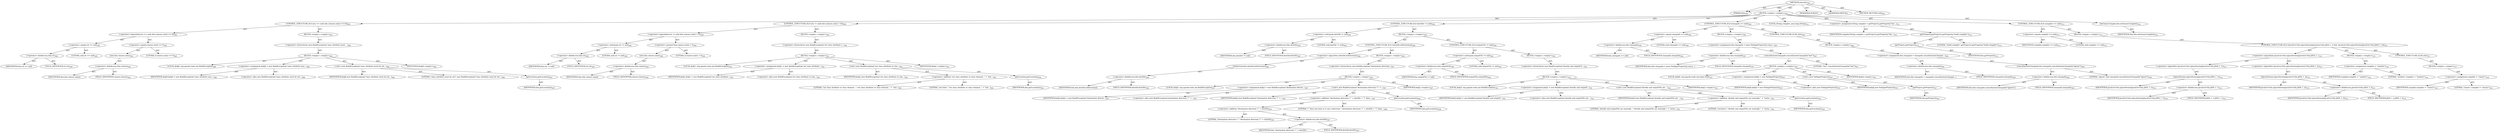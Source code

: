 digraph "execute" {  
"111669149713" [label = <(METHOD,execute)<SUB>282</SUB>> ]
"115964117006" [label = <(PARAM,this)<SUB>282</SUB>> ]
"25769803799" [label = <(BLOCK,&lt;empty&gt;,&lt;empty&gt;)<SUB>282</SUB>> ]
"47244640262" [label = <(CONTROL_STRUCTURE,IF,if ((cls == null) &amp;&amp; (classes.size() == 0)))<SUB>285</SUB>> ]
"30064771134" [label = <(&lt;operator&gt;.logicalAnd,(cls == null) &amp;&amp; (classes.size() == 0))<SUB>285</SUB>> ]
"30064771135" [label = <(&lt;operator&gt;.equals,cls == null)<SUB>285</SUB>> ]
"30064771136" [label = <(&lt;operator&gt;.fieldAccess,this.cls)<SUB>285</SUB>> ]
"68719476799" [label = <(IDENTIFIER,this,cls == null)> ]
"55834574873" [label = <(FIELD_IDENTIFIER,cls,cls)<SUB>285</SUB>> ]
"90194313221" [label = <(LITERAL,null,cls == null)<SUB>285</SUB>> ]
"30064771137" [label = <(&lt;operator&gt;.equals,classes.size() == 0)<SUB>285</SUB>> ]
"30064771138" [label = <(size,this.classes.size())<SUB>285</SUB>> ]
"30064771139" [label = <(&lt;operator&gt;.fieldAccess,this.classes)<SUB>285</SUB>> ]
"68719476800" [label = <(IDENTIFIER,this,this.classes.size())> ]
"55834574874" [label = <(FIELD_IDENTIFIER,classes,classes)<SUB>285</SUB>> ]
"90194313222" [label = <(LITERAL,0,classes.size() == 0)<SUB>285</SUB>> ]
"25769803800" [label = <(BLOCK,&lt;empty&gt;,&lt;empty&gt;)<SUB>285</SUB>> ]
"30064771140" [label = <(&lt;operator&gt;.throw,throw new BuildException(&quot;class attribute must ...)<SUB>286</SUB>> ]
"25769803801" [label = <(BLOCK,&lt;empty&gt;,&lt;empty&gt;)<SUB>286</SUB>> ]
"94489280513" [label = <(LOCAL,$obj0: org.apache.tools.ant.BuildException)<SUB>286</SUB>> ]
"30064771141" [label = <(&lt;operator&gt;.assignment,$obj0 = new BuildException(&quot;class attribute mus...)<SUB>286</SUB>> ]
"68719476801" [label = <(IDENTIFIER,$obj0,$obj0 = new BuildException(&quot;class attribute mus...)<SUB>286</SUB>> ]
"30064771142" [label = <(&lt;operator&gt;.alloc,new BuildException(&quot;class attribute must be set...)<SUB>286</SUB>> ]
"30064771143" [label = <(&lt;init&gt;,new BuildException(&quot;class attribute must be set...)<SUB>286</SUB>> ]
"68719476802" [label = <(IDENTIFIER,$obj0,new BuildException(&quot;class attribute must be set...)<SUB>286</SUB>> ]
"90194313223" [label = <(LITERAL,&quot;class attribute must be set!&quot;,new BuildException(&quot;class attribute must be set...)<SUB>286</SUB>> ]
"30064771144" [label = <(getLocation,getLocation())<SUB>287</SUB>> ]
"68719476751" [label = <(IDENTIFIER,this,getLocation())<SUB>287</SUB>> ]
"68719476803" [label = <(IDENTIFIER,$obj0,&lt;empty&gt;)<SUB>286</SUB>> ]
"47244640263" [label = <(CONTROL_STRUCTURE,IF,if ((cls != null) &amp;&amp; (classes.size() &gt; 0)))<SUB>290</SUB>> ]
"30064771145" [label = <(&lt;operator&gt;.logicalAnd,(cls != null) &amp;&amp; (classes.size() &gt; 0))<SUB>290</SUB>> ]
"30064771146" [label = <(&lt;operator&gt;.notEquals,cls != null)<SUB>290</SUB>> ]
"30064771147" [label = <(&lt;operator&gt;.fieldAccess,this.cls)<SUB>290</SUB>> ]
"68719476804" [label = <(IDENTIFIER,this,cls != null)> ]
"55834574875" [label = <(FIELD_IDENTIFIER,cls,cls)<SUB>290</SUB>> ]
"90194313224" [label = <(LITERAL,null,cls != null)<SUB>290</SUB>> ]
"30064771148" [label = <(&lt;operator&gt;.greaterThan,classes.size() &gt; 0)<SUB>290</SUB>> ]
"30064771149" [label = <(size,this.classes.size())<SUB>290</SUB>> ]
"30064771150" [label = <(&lt;operator&gt;.fieldAccess,this.classes)<SUB>290</SUB>> ]
"68719476805" [label = <(IDENTIFIER,this,this.classes.size())> ]
"55834574876" [label = <(FIELD_IDENTIFIER,classes,classes)<SUB>290</SUB>> ]
"90194313225" [label = <(LITERAL,0,classes.size() &gt; 0)<SUB>290</SUB>> ]
"25769803802" [label = <(BLOCK,&lt;empty&gt;,&lt;empty&gt;)<SUB>290</SUB>> ]
"30064771151" [label = <(&lt;operator&gt;.throw,throw new BuildException(&quot;set class attribute o...)<SUB>291</SUB>> ]
"25769803803" [label = <(BLOCK,&lt;empty&gt;,&lt;empty&gt;)<SUB>291</SUB>> ]
"94489280514" [label = <(LOCAL,$obj1: org.apache.tools.ant.BuildException)<SUB>291</SUB>> ]
"30064771152" [label = <(&lt;operator&gt;.assignment,$obj1 = new BuildException(&quot;set class attribute...)<SUB>291</SUB>> ]
"68719476806" [label = <(IDENTIFIER,$obj1,$obj1 = new BuildException(&quot;set class attribute...)<SUB>291</SUB>> ]
"30064771153" [label = <(&lt;operator&gt;.alloc,new BuildException(&quot;set class attribute or clas...)<SUB>291</SUB>> ]
"30064771154" [label = <(&lt;init&gt;,new BuildException(&quot;set class attribute or clas...)<SUB>291</SUB>> ]
"68719476807" [label = <(IDENTIFIER,$obj1,new BuildException(&quot;set class attribute or clas...)<SUB>291</SUB>> ]
"30064771155" [label = <(&lt;operator&gt;.addition,&quot;set class attribute or class element, &quot; + &quot;not...)<SUB>291</SUB>> ]
"90194313226" [label = <(LITERAL,&quot;set class attribute or class element, &quot;,&quot;set class attribute or class element, &quot; + &quot;not...)<SUB>291</SUB>> ]
"90194313227" [label = <(LITERAL,&quot;not both.&quot;,&quot;set class attribute or class element, &quot; + &quot;not...)<SUB>292</SUB>> ]
"30064771156" [label = <(getLocation,getLocation())<SUB>292</SUB>> ]
"68719476752" [label = <(IDENTIFIER,this,getLocation())<SUB>292</SUB>> ]
"68719476808" [label = <(IDENTIFIER,$obj1,&lt;empty&gt;)<SUB>291</SUB>> ]
"47244640264" [label = <(CONTROL_STRUCTURE,IF,if (destDir != null))<SUB>295</SUB>> ]
"30064771157" [label = <(&lt;operator&gt;.notEquals,destDir != null)<SUB>295</SUB>> ]
"30064771158" [label = <(&lt;operator&gt;.fieldAccess,this.destDir)<SUB>295</SUB>> ]
"68719476809" [label = <(IDENTIFIER,this,destDir != null)> ]
"55834574877" [label = <(FIELD_IDENTIFIER,destDir,destDir)<SUB>295</SUB>> ]
"90194313228" [label = <(LITERAL,null,destDir != null)<SUB>295</SUB>> ]
"25769803804" [label = <(BLOCK,&lt;empty&gt;,&lt;empty&gt;)<SUB>295</SUB>> ]
"47244640265" [label = <(CONTROL_STRUCTURE,IF,if (!destDir.isDirectory()))<SUB>296</SUB>> ]
"30064771159" [label = <(&lt;operator&gt;.logicalNot,!destDir.isDirectory())<SUB>296</SUB>> ]
"30064771160" [label = <(isDirectory,this.destDir.isDirectory())<SUB>296</SUB>> ]
"30064771161" [label = <(&lt;operator&gt;.fieldAccess,this.destDir)<SUB>296</SUB>> ]
"68719476810" [label = <(IDENTIFIER,this,this.destDir.isDirectory())> ]
"55834574878" [label = <(FIELD_IDENTIFIER,destDir,destDir)<SUB>296</SUB>> ]
"25769803805" [label = <(BLOCK,&lt;empty&gt;,&lt;empty&gt;)<SUB>296</SUB>> ]
"30064771162" [label = <(&lt;operator&gt;.throw,throw new BuildException(&quot;destination directory...)<SUB>297</SUB>> ]
"25769803806" [label = <(BLOCK,&lt;empty&gt;,&lt;empty&gt;)<SUB>297</SUB>> ]
"94489280515" [label = <(LOCAL,$obj2: org.apache.tools.ant.BuildException)<SUB>297</SUB>> ]
"30064771163" [label = <(&lt;operator&gt;.assignment,$obj2 = new BuildException(&quot;destination directo...)<SUB>297</SUB>> ]
"68719476811" [label = <(IDENTIFIER,$obj2,$obj2 = new BuildException(&quot;destination directo...)<SUB>297</SUB>> ]
"30064771164" [label = <(&lt;operator&gt;.alloc,new BuildException(&quot;destination directory \&quot;&quot; +...)<SUB>297</SUB>> ]
"30064771165" [label = <(&lt;init&gt;,new BuildException(&quot;destination directory \&quot;&quot; +...)<SUB>297</SUB>> ]
"68719476812" [label = <(IDENTIFIER,$obj2,new BuildException(&quot;destination directory \&quot;&quot; +...)<SUB>297</SUB>> ]
"30064771166" [label = <(&lt;operator&gt;.addition,&quot;destination directory \&quot;&quot; + destDir + &quot;\&quot; does...)<SUB>297</SUB>> ]
"30064771167" [label = <(&lt;operator&gt;.addition,&quot;destination directory \&quot;&quot; + destDir)<SUB>297</SUB>> ]
"90194313229" [label = <(LITERAL,&quot;destination directory \&quot;&quot;,&quot;destination directory \&quot;&quot; + destDir)<SUB>297</SUB>> ]
"30064771168" [label = <(&lt;operator&gt;.fieldAccess,this.destDir)<SUB>297</SUB>> ]
"68719476813" [label = <(IDENTIFIER,this,&quot;destination directory \&quot;&quot; + destDir)> ]
"55834574879" [label = <(FIELD_IDENTIFIER,destDir,destDir)<SUB>297</SUB>> ]
"90194313230" [label = <(LITERAL,&quot;\&quot; does not exist or is not a directory&quot;,&quot;destination directory \&quot;&quot; + destDir + &quot;\&quot; does...)<SUB>298</SUB>> ]
"30064771169" [label = <(getLocation,getLocation())<SUB>298</SUB>> ]
"68719476753" [label = <(IDENTIFIER,this,getLocation())<SUB>298</SUB>> ]
"68719476814" [label = <(IDENTIFIER,$obj2,&lt;empty&gt;)<SUB>297</SUB>> ]
"47244640266" [label = <(CONTROL_STRUCTURE,IF,if (outputFile != null))<SUB>300</SUB>> ]
"30064771170" [label = <(&lt;operator&gt;.notEquals,outputFile != null)<SUB>300</SUB>> ]
"30064771171" [label = <(&lt;operator&gt;.fieldAccess,this.outputFile)<SUB>300</SUB>> ]
"68719476815" [label = <(IDENTIFIER,this,outputFile != null)> ]
"55834574880" [label = <(FIELD_IDENTIFIER,outputFile,outputFile)<SUB>300</SUB>> ]
"90194313231" [label = <(LITERAL,null,outputFile != null)<SUB>300</SUB>> ]
"25769803807" [label = <(BLOCK,&lt;empty&gt;,&lt;empty&gt;)<SUB>300</SUB>> ]
"30064771172" [label = <(&lt;operator&gt;.throw,throw new BuildException(&quot;destdir and outputFil...)<SUB>301</SUB>> ]
"25769803808" [label = <(BLOCK,&lt;empty&gt;,&lt;empty&gt;)<SUB>301</SUB>> ]
"94489280516" [label = <(LOCAL,$obj3: org.apache.tools.ant.BuildException)<SUB>301</SUB>> ]
"30064771173" [label = <(&lt;operator&gt;.assignment,$obj3 = new BuildException(&quot;destdir and outputF...)<SUB>301</SUB>> ]
"68719476816" [label = <(IDENTIFIER,$obj3,$obj3 = new BuildException(&quot;destdir and outputF...)<SUB>301</SUB>> ]
"30064771174" [label = <(&lt;operator&gt;.alloc,new BuildException(&quot;destdir and outputFile are ...)<SUB>301</SUB>> ]
"30064771175" [label = <(&lt;init&gt;,new BuildException(&quot;destdir and outputFile are ...)<SUB>301</SUB>> ]
"68719476817" [label = <(IDENTIFIER,$obj3,new BuildException(&quot;destdir and outputFile are ...)<SUB>301</SUB>> ]
"30064771176" [label = <(&lt;operator&gt;.addition,&quot;destdir and outputFile are mutually &quot; + &quot;exclu...)<SUB>301</SUB>> ]
"90194313232" [label = <(LITERAL,&quot;destdir and outputFile are mutually &quot;,&quot;destdir and outputFile are mutually &quot; + &quot;exclu...)<SUB>301</SUB>> ]
"90194313233" [label = <(LITERAL,&quot;exclusive&quot;,&quot;destdir and outputFile are mutually &quot; + &quot;exclu...)<SUB>302</SUB>> ]
"30064771177" [label = <(getLocation,getLocation())<SUB>302</SUB>> ]
"68719476754" [label = <(IDENTIFIER,this,getLocation())<SUB>302</SUB>> ]
"68719476818" [label = <(IDENTIFIER,$obj3,&lt;empty&gt;)<SUB>301</SUB>> ]
"47244640267" [label = <(CONTROL_STRUCTURE,IF,if (classpath == null))<SUB>306</SUB>> ]
"30064771178" [label = <(&lt;operator&gt;.equals,classpath == null)<SUB>306</SUB>> ]
"30064771179" [label = <(&lt;operator&gt;.fieldAccess,this.classpath)<SUB>306</SUB>> ]
"68719476819" [label = <(IDENTIFIER,this,classpath == null)> ]
"55834574881" [label = <(FIELD_IDENTIFIER,classpath,classpath)<SUB>306</SUB>> ]
"90194313234" [label = <(LITERAL,null,classpath == null)<SUB>306</SUB>> ]
"25769803809" [label = <(BLOCK,&lt;empty&gt;,&lt;empty&gt;)<SUB>306</SUB>> ]
"30064771180" [label = <(&lt;operator&gt;.assignment,this.classpath = (new Path(getProject())).conca...)<SUB>307</SUB>> ]
"30064771181" [label = <(&lt;operator&gt;.fieldAccess,this.classpath)<SUB>307</SUB>> ]
"68719476820" [label = <(IDENTIFIER,this,this.classpath = (new Path(getProject())).conca...)> ]
"55834574882" [label = <(FIELD_IDENTIFIER,classpath,classpath)<SUB>307</SUB>> ]
"30064771182" [label = <(concatSystemClasspath,concatSystemClasspath(&quot;last&quot;))<SUB>307</SUB>> ]
"25769803810" [label = <(BLOCK,&lt;empty&gt;,&lt;empty&gt;)<SUB>307</SUB>> ]
"94489280517" [label = <(LOCAL,$obj4: org.apache.tools.ant.types.Path)<SUB>307</SUB>> ]
"30064771183" [label = <(&lt;operator&gt;.assignment,$obj4 = new Path(getProject()))<SUB>307</SUB>> ]
"68719476821" [label = <(IDENTIFIER,$obj4,$obj4 = new Path(getProject()))<SUB>307</SUB>> ]
"30064771184" [label = <(&lt;operator&gt;.alloc,new Path(getProject()))<SUB>307</SUB>> ]
"30064771185" [label = <(&lt;init&gt;,new Path(getProject()))<SUB>307</SUB>> ]
"68719476822" [label = <(IDENTIFIER,$obj4,new Path(getProject()))<SUB>307</SUB>> ]
"30064771186" [label = <(getProject,getProject())<SUB>307</SUB>> ]
"68719476755" [label = <(IDENTIFIER,this,getProject())<SUB>307</SUB>> ]
"68719476823" [label = <(IDENTIFIER,$obj4,&lt;empty&gt;)<SUB>307</SUB>> ]
"90194313235" [label = <(LITERAL,&quot;last&quot;,concatSystemClasspath(&quot;last&quot;))<SUB>307</SUB>> ]
"47244640268" [label = <(CONTROL_STRUCTURE,ELSE,else)<SUB>308</SUB>> ]
"25769803811" [label = <(BLOCK,&lt;empty&gt;,&lt;empty&gt;)<SUB>308</SUB>> ]
"30064771187" [label = <(&lt;operator&gt;.assignment,this.classpath = classpath.concatSystemClasspat...)<SUB>309</SUB>> ]
"30064771188" [label = <(&lt;operator&gt;.fieldAccess,this.classpath)<SUB>309</SUB>> ]
"68719476824" [label = <(IDENTIFIER,this,this.classpath = classpath.concatSystemClasspat...)> ]
"55834574883" [label = <(FIELD_IDENTIFIER,classpath,classpath)<SUB>309</SUB>> ]
"30064771189" [label = <(concatSystemClasspath,this.classpath.concatSystemClasspath(&quot;ignore&quot;))<SUB>309</SUB>> ]
"30064771190" [label = <(&lt;operator&gt;.fieldAccess,this.classpath)<SUB>309</SUB>> ]
"68719476825" [label = <(IDENTIFIER,this,this.classpath.concatSystemClasspath(&quot;ignore&quot;))> ]
"55834574884" [label = <(FIELD_IDENTIFIER,classpath,classpath)<SUB>309</SUB>> ]
"90194313236" [label = <(LITERAL,&quot;ignore&quot;,this.classpath.concatSystemClasspath(&quot;ignore&quot;))<SUB>309</SUB>> ]
"94489280518" [label = <(LOCAL,String compiler: java.lang.String)<SUB>312</SUB>> ]
"30064771191" [label = <(&lt;operator&gt;.assignment,String compiler = getProject().getProperty(&quot;bui...)<SUB>312</SUB>> ]
"68719476826" [label = <(IDENTIFIER,compiler,String compiler = getProject().getProperty(&quot;bui...)<SUB>312</SUB>> ]
"30064771192" [label = <(getProperty,getProject().getProperty(&quot;build.compiler&quot;))<SUB>312</SUB>> ]
"30064771193" [label = <(getProject,getProject())<SUB>312</SUB>> ]
"68719476756" [label = <(IDENTIFIER,this,getProject())<SUB>312</SUB>> ]
"90194313237" [label = <(LITERAL,&quot;build.compiler&quot;,getProject().getProperty(&quot;build.compiler&quot;))<SUB>312</SUB>> ]
"47244640269" [label = <(CONTROL_STRUCTURE,IF,if (compiler == null))<SUB>313</SUB>> ]
"30064771194" [label = <(&lt;operator&gt;.equals,compiler == null)<SUB>313</SUB>> ]
"68719476827" [label = <(IDENTIFIER,compiler,compiler == null)<SUB>313</SUB>> ]
"90194313238" [label = <(LITERAL,null,compiler == null)<SUB>313</SUB>> ]
"25769803812" [label = <(BLOCK,&lt;empty&gt;,&lt;empty&gt;)<SUB>313</SUB>> ]
"47244640270" [label = <(CONTROL_STRUCTURE,IF,if (!JavaEnvUtils.isJavaVersion(JavaEnvUtils.JAVA_1_1) &amp;&amp; !JavaEnvUtils.isJavaVersion(JavaEnvUtils.JAVA_1_2)))<SUB>314</SUB>> ]
"30064771195" [label = <(&lt;operator&gt;.logicalAnd,!JavaEnvUtils.isJavaVersion(JavaEnvUtils.JAVA_1...)<SUB>314</SUB>> ]
"30064771196" [label = <(&lt;operator&gt;.logicalNot,!JavaEnvUtils.isJavaVersion(JavaEnvUtils.JAVA_1_1))<SUB>314</SUB>> ]
"30064771197" [label = <(isJavaVersion,isJavaVersion(JavaEnvUtils.JAVA_1_1))<SUB>314</SUB>> ]
"68719476828" [label = <(IDENTIFIER,JavaEnvUtils,isJavaVersion(JavaEnvUtils.JAVA_1_1))<SUB>314</SUB>> ]
"30064771198" [label = <(&lt;operator&gt;.fieldAccess,JavaEnvUtils.JAVA_1_1)<SUB>314</SUB>> ]
"68719476829" [label = <(IDENTIFIER,JavaEnvUtils,isJavaVersion(JavaEnvUtils.JAVA_1_1))<SUB>314</SUB>> ]
"55834574885" [label = <(FIELD_IDENTIFIER,JAVA_1_1,JAVA_1_1)<SUB>314</SUB>> ]
"30064771199" [label = <(&lt;operator&gt;.logicalNot,!JavaEnvUtils.isJavaVersion(JavaEnvUtils.JAVA_1_2))<SUB>315</SUB>> ]
"30064771200" [label = <(isJavaVersion,isJavaVersion(JavaEnvUtils.JAVA_1_2))<SUB>315</SUB>> ]
"68719476830" [label = <(IDENTIFIER,JavaEnvUtils,isJavaVersion(JavaEnvUtils.JAVA_1_2))<SUB>315</SUB>> ]
"30064771201" [label = <(&lt;operator&gt;.fieldAccess,JavaEnvUtils.JAVA_1_2)<SUB>315</SUB>> ]
"68719476831" [label = <(IDENTIFIER,JavaEnvUtils,isJavaVersion(JavaEnvUtils.JAVA_1_2))<SUB>315</SUB>> ]
"55834574886" [label = <(FIELD_IDENTIFIER,JAVA_1_2,JAVA_1_2)<SUB>315</SUB>> ]
"25769803813" [label = <(BLOCK,&lt;empty&gt;,&lt;empty&gt;)<SUB>315</SUB>> ]
"30064771202" [label = <(&lt;operator&gt;.assignment,compiler = &quot;modern&quot;)<SUB>316</SUB>> ]
"68719476832" [label = <(IDENTIFIER,compiler,compiler = &quot;modern&quot;)<SUB>316</SUB>> ]
"90194313239" [label = <(LITERAL,&quot;modern&quot;,compiler = &quot;modern&quot;)<SUB>316</SUB>> ]
"47244640271" [label = <(CONTROL_STRUCTURE,ELSE,else)<SUB>317</SUB>> ]
"25769803814" [label = <(BLOCK,&lt;empty&gt;,&lt;empty&gt;)<SUB>317</SUB>> ]
"30064771203" [label = <(&lt;operator&gt;.assignment,compiler = &quot;classic&quot;)<SUB>318</SUB>> ]
"68719476833" [label = <(IDENTIFIER,compiler,compiler = &quot;classic&quot;)<SUB>318</SUB>> ]
"90194313240" [label = <(LITERAL,&quot;classic&quot;,compiler = &quot;classic&quot;)<SUB>318</SUB>> ]
"30064771204" [label = <(doClassicCompile,this.doClassicCompile())<SUB>322</SUB>> ]
"68719476757" [label = <(IDENTIFIER,this,this.doClassicCompile())<SUB>322</SUB>> ]
"133143986224" [label = <(MODIFIER,PUBLIC)> ]
"133143986225" [label = <(MODIFIER,VIRTUAL)> ]
"128849018897" [label = <(METHOD_RETURN,void)<SUB>282</SUB>> ]
  "111669149713" -> "115964117006"  [ label = "AST: "] 
  "111669149713" -> "25769803799"  [ label = "AST: "] 
  "111669149713" -> "133143986224"  [ label = "AST: "] 
  "111669149713" -> "133143986225"  [ label = "AST: "] 
  "111669149713" -> "128849018897"  [ label = "AST: "] 
  "25769803799" -> "47244640262"  [ label = "AST: "] 
  "25769803799" -> "47244640263"  [ label = "AST: "] 
  "25769803799" -> "47244640264"  [ label = "AST: "] 
  "25769803799" -> "47244640267"  [ label = "AST: "] 
  "25769803799" -> "94489280518"  [ label = "AST: "] 
  "25769803799" -> "30064771191"  [ label = "AST: "] 
  "25769803799" -> "47244640269"  [ label = "AST: "] 
  "25769803799" -> "30064771204"  [ label = "AST: "] 
  "47244640262" -> "30064771134"  [ label = "AST: "] 
  "47244640262" -> "25769803800"  [ label = "AST: "] 
  "30064771134" -> "30064771135"  [ label = "AST: "] 
  "30064771134" -> "30064771137"  [ label = "AST: "] 
  "30064771135" -> "30064771136"  [ label = "AST: "] 
  "30064771135" -> "90194313221"  [ label = "AST: "] 
  "30064771136" -> "68719476799"  [ label = "AST: "] 
  "30064771136" -> "55834574873"  [ label = "AST: "] 
  "30064771137" -> "30064771138"  [ label = "AST: "] 
  "30064771137" -> "90194313222"  [ label = "AST: "] 
  "30064771138" -> "30064771139"  [ label = "AST: "] 
  "30064771139" -> "68719476800"  [ label = "AST: "] 
  "30064771139" -> "55834574874"  [ label = "AST: "] 
  "25769803800" -> "30064771140"  [ label = "AST: "] 
  "30064771140" -> "25769803801"  [ label = "AST: "] 
  "25769803801" -> "94489280513"  [ label = "AST: "] 
  "25769803801" -> "30064771141"  [ label = "AST: "] 
  "25769803801" -> "30064771143"  [ label = "AST: "] 
  "25769803801" -> "68719476803"  [ label = "AST: "] 
  "30064771141" -> "68719476801"  [ label = "AST: "] 
  "30064771141" -> "30064771142"  [ label = "AST: "] 
  "30064771143" -> "68719476802"  [ label = "AST: "] 
  "30064771143" -> "90194313223"  [ label = "AST: "] 
  "30064771143" -> "30064771144"  [ label = "AST: "] 
  "30064771144" -> "68719476751"  [ label = "AST: "] 
  "47244640263" -> "30064771145"  [ label = "AST: "] 
  "47244640263" -> "25769803802"  [ label = "AST: "] 
  "30064771145" -> "30064771146"  [ label = "AST: "] 
  "30064771145" -> "30064771148"  [ label = "AST: "] 
  "30064771146" -> "30064771147"  [ label = "AST: "] 
  "30064771146" -> "90194313224"  [ label = "AST: "] 
  "30064771147" -> "68719476804"  [ label = "AST: "] 
  "30064771147" -> "55834574875"  [ label = "AST: "] 
  "30064771148" -> "30064771149"  [ label = "AST: "] 
  "30064771148" -> "90194313225"  [ label = "AST: "] 
  "30064771149" -> "30064771150"  [ label = "AST: "] 
  "30064771150" -> "68719476805"  [ label = "AST: "] 
  "30064771150" -> "55834574876"  [ label = "AST: "] 
  "25769803802" -> "30064771151"  [ label = "AST: "] 
  "30064771151" -> "25769803803"  [ label = "AST: "] 
  "25769803803" -> "94489280514"  [ label = "AST: "] 
  "25769803803" -> "30064771152"  [ label = "AST: "] 
  "25769803803" -> "30064771154"  [ label = "AST: "] 
  "25769803803" -> "68719476808"  [ label = "AST: "] 
  "30064771152" -> "68719476806"  [ label = "AST: "] 
  "30064771152" -> "30064771153"  [ label = "AST: "] 
  "30064771154" -> "68719476807"  [ label = "AST: "] 
  "30064771154" -> "30064771155"  [ label = "AST: "] 
  "30064771154" -> "30064771156"  [ label = "AST: "] 
  "30064771155" -> "90194313226"  [ label = "AST: "] 
  "30064771155" -> "90194313227"  [ label = "AST: "] 
  "30064771156" -> "68719476752"  [ label = "AST: "] 
  "47244640264" -> "30064771157"  [ label = "AST: "] 
  "47244640264" -> "25769803804"  [ label = "AST: "] 
  "30064771157" -> "30064771158"  [ label = "AST: "] 
  "30064771157" -> "90194313228"  [ label = "AST: "] 
  "30064771158" -> "68719476809"  [ label = "AST: "] 
  "30064771158" -> "55834574877"  [ label = "AST: "] 
  "25769803804" -> "47244640265"  [ label = "AST: "] 
  "25769803804" -> "47244640266"  [ label = "AST: "] 
  "47244640265" -> "30064771159"  [ label = "AST: "] 
  "47244640265" -> "25769803805"  [ label = "AST: "] 
  "30064771159" -> "30064771160"  [ label = "AST: "] 
  "30064771160" -> "30064771161"  [ label = "AST: "] 
  "30064771161" -> "68719476810"  [ label = "AST: "] 
  "30064771161" -> "55834574878"  [ label = "AST: "] 
  "25769803805" -> "30064771162"  [ label = "AST: "] 
  "30064771162" -> "25769803806"  [ label = "AST: "] 
  "25769803806" -> "94489280515"  [ label = "AST: "] 
  "25769803806" -> "30064771163"  [ label = "AST: "] 
  "25769803806" -> "30064771165"  [ label = "AST: "] 
  "25769803806" -> "68719476814"  [ label = "AST: "] 
  "30064771163" -> "68719476811"  [ label = "AST: "] 
  "30064771163" -> "30064771164"  [ label = "AST: "] 
  "30064771165" -> "68719476812"  [ label = "AST: "] 
  "30064771165" -> "30064771166"  [ label = "AST: "] 
  "30064771165" -> "30064771169"  [ label = "AST: "] 
  "30064771166" -> "30064771167"  [ label = "AST: "] 
  "30064771166" -> "90194313230"  [ label = "AST: "] 
  "30064771167" -> "90194313229"  [ label = "AST: "] 
  "30064771167" -> "30064771168"  [ label = "AST: "] 
  "30064771168" -> "68719476813"  [ label = "AST: "] 
  "30064771168" -> "55834574879"  [ label = "AST: "] 
  "30064771169" -> "68719476753"  [ label = "AST: "] 
  "47244640266" -> "30064771170"  [ label = "AST: "] 
  "47244640266" -> "25769803807"  [ label = "AST: "] 
  "30064771170" -> "30064771171"  [ label = "AST: "] 
  "30064771170" -> "90194313231"  [ label = "AST: "] 
  "30064771171" -> "68719476815"  [ label = "AST: "] 
  "30064771171" -> "55834574880"  [ label = "AST: "] 
  "25769803807" -> "30064771172"  [ label = "AST: "] 
  "30064771172" -> "25769803808"  [ label = "AST: "] 
  "25769803808" -> "94489280516"  [ label = "AST: "] 
  "25769803808" -> "30064771173"  [ label = "AST: "] 
  "25769803808" -> "30064771175"  [ label = "AST: "] 
  "25769803808" -> "68719476818"  [ label = "AST: "] 
  "30064771173" -> "68719476816"  [ label = "AST: "] 
  "30064771173" -> "30064771174"  [ label = "AST: "] 
  "30064771175" -> "68719476817"  [ label = "AST: "] 
  "30064771175" -> "30064771176"  [ label = "AST: "] 
  "30064771175" -> "30064771177"  [ label = "AST: "] 
  "30064771176" -> "90194313232"  [ label = "AST: "] 
  "30064771176" -> "90194313233"  [ label = "AST: "] 
  "30064771177" -> "68719476754"  [ label = "AST: "] 
  "47244640267" -> "30064771178"  [ label = "AST: "] 
  "47244640267" -> "25769803809"  [ label = "AST: "] 
  "47244640267" -> "47244640268"  [ label = "AST: "] 
  "30064771178" -> "30064771179"  [ label = "AST: "] 
  "30064771178" -> "90194313234"  [ label = "AST: "] 
  "30064771179" -> "68719476819"  [ label = "AST: "] 
  "30064771179" -> "55834574881"  [ label = "AST: "] 
  "25769803809" -> "30064771180"  [ label = "AST: "] 
  "30064771180" -> "30064771181"  [ label = "AST: "] 
  "30064771180" -> "30064771182"  [ label = "AST: "] 
  "30064771181" -> "68719476820"  [ label = "AST: "] 
  "30064771181" -> "55834574882"  [ label = "AST: "] 
  "30064771182" -> "25769803810"  [ label = "AST: "] 
  "30064771182" -> "90194313235"  [ label = "AST: "] 
  "25769803810" -> "94489280517"  [ label = "AST: "] 
  "25769803810" -> "30064771183"  [ label = "AST: "] 
  "25769803810" -> "30064771185"  [ label = "AST: "] 
  "25769803810" -> "68719476823"  [ label = "AST: "] 
  "30064771183" -> "68719476821"  [ label = "AST: "] 
  "30064771183" -> "30064771184"  [ label = "AST: "] 
  "30064771185" -> "68719476822"  [ label = "AST: "] 
  "30064771185" -> "30064771186"  [ label = "AST: "] 
  "30064771186" -> "68719476755"  [ label = "AST: "] 
  "47244640268" -> "25769803811"  [ label = "AST: "] 
  "25769803811" -> "30064771187"  [ label = "AST: "] 
  "30064771187" -> "30064771188"  [ label = "AST: "] 
  "30064771187" -> "30064771189"  [ label = "AST: "] 
  "30064771188" -> "68719476824"  [ label = "AST: "] 
  "30064771188" -> "55834574883"  [ label = "AST: "] 
  "30064771189" -> "30064771190"  [ label = "AST: "] 
  "30064771189" -> "90194313236"  [ label = "AST: "] 
  "30064771190" -> "68719476825"  [ label = "AST: "] 
  "30064771190" -> "55834574884"  [ label = "AST: "] 
  "30064771191" -> "68719476826"  [ label = "AST: "] 
  "30064771191" -> "30064771192"  [ label = "AST: "] 
  "30064771192" -> "30064771193"  [ label = "AST: "] 
  "30064771192" -> "90194313237"  [ label = "AST: "] 
  "30064771193" -> "68719476756"  [ label = "AST: "] 
  "47244640269" -> "30064771194"  [ label = "AST: "] 
  "47244640269" -> "25769803812"  [ label = "AST: "] 
  "30064771194" -> "68719476827"  [ label = "AST: "] 
  "30064771194" -> "90194313238"  [ label = "AST: "] 
  "25769803812" -> "47244640270"  [ label = "AST: "] 
  "47244640270" -> "30064771195"  [ label = "AST: "] 
  "47244640270" -> "25769803813"  [ label = "AST: "] 
  "47244640270" -> "47244640271"  [ label = "AST: "] 
  "30064771195" -> "30064771196"  [ label = "AST: "] 
  "30064771195" -> "30064771199"  [ label = "AST: "] 
  "30064771196" -> "30064771197"  [ label = "AST: "] 
  "30064771197" -> "68719476828"  [ label = "AST: "] 
  "30064771197" -> "30064771198"  [ label = "AST: "] 
  "30064771198" -> "68719476829"  [ label = "AST: "] 
  "30064771198" -> "55834574885"  [ label = "AST: "] 
  "30064771199" -> "30064771200"  [ label = "AST: "] 
  "30064771200" -> "68719476830"  [ label = "AST: "] 
  "30064771200" -> "30064771201"  [ label = "AST: "] 
  "30064771201" -> "68719476831"  [ label = "AST: "] 
  "30064771201" -> "55834574886"  [ label = "AST: "] 
  "25769803813" -> "30064771202"  [ label = "AST: "] 
  "30064771202" -> "68719476832"  [ label = "AST: "] 
  "30064771202" -> "90194313239"  [ label = "AST: "] 
  "47244640271" -> "25769803814"  [ label = "AST: "] 
  "25769803814" -> "30064771203"  [ label = "AST: "] 
  "30064771203" -> "68719476833"  [ label = "AST: "] 
  "30064771203" -> "90194313240"  [ label = "AST: "] 
  "30064771204" -> "68719476757"  [ label = "AST: "] 
  "111669149713" -> "115964117006"  [ label = "DDG: "] 
}
